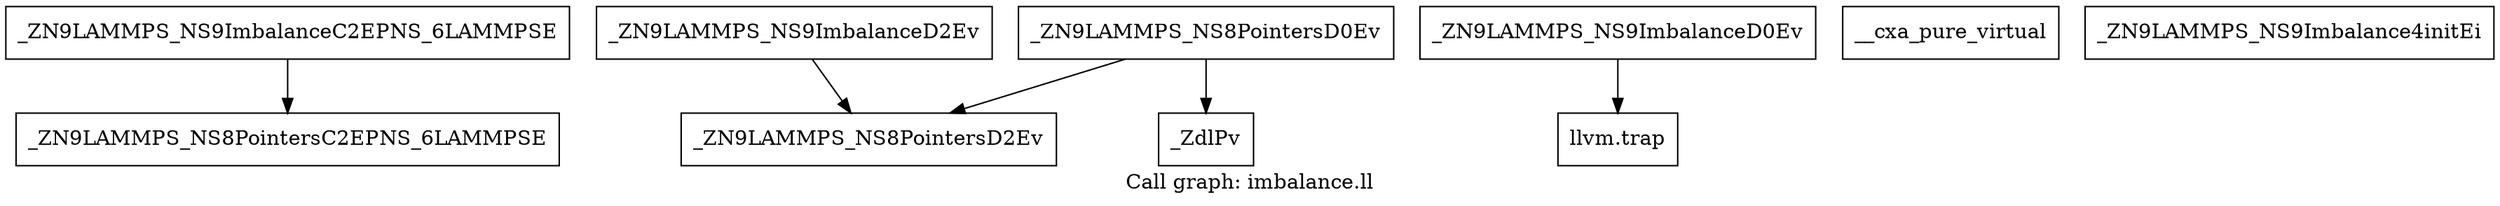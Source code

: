 digraph "Call graph: imbalance.ll" {
	label="Call graph: imbalance.ll";

	Node0x558a32e68090 [shape=record,label="{_ZN9LAMMPS_NS9ImbalanceC2EPNS_6LAMMPSE}"];
	Node0x558a32e68090 -> Node0x558a32e59390;
	Node0x558a32e59390 [shape=record,label="{_ZN9LAMMPS_NS8PointersC2EPNS_6LAMMPSE}"];
	Node0x558a32e6f2b0 [shape=record,label="{_ZN9LAMMPS_NS9ImbalanceD2Ev}"];
	Node0x558a32e6f2b0 -> Node0x558a32e6f330;
	Node0x558a32e6f3b0 [shape=record,label="{_ZN9LAMMPS_NS9ImbalanceD0Ev}"];
	Node0x558a32e6f3b0 -> Node0x558a32e6f430;
	Node0x558a32e6f4e0 [shape=record,label="{__cxa_pure_virtual}"];
	Node0x558a32e6f6e0 [shape=record,label="{_ZN9LAMMPS_NS9Imbalance4initEi}"];
	Node0x558a32e6f330 [shape=record,label="{_ZN9LAMMPS_NS8PointersD2Ev}"];
	Node0x558a32e6f760 [shape=record,label="{_ZN9LAMMPS_NS8PointersD0Ev}"];
	Node0x558a32e6f760 -> Node0x558a32e6f330;
	Node0x558a32e6f760 -> Node0x558a32e6f810;
	Node0x558a32e6f810 [shape=record,label="{_ZdlPv}"];
	Node0x558a32e6f430 [shape=record,label="{llvm.trap}"];
}

